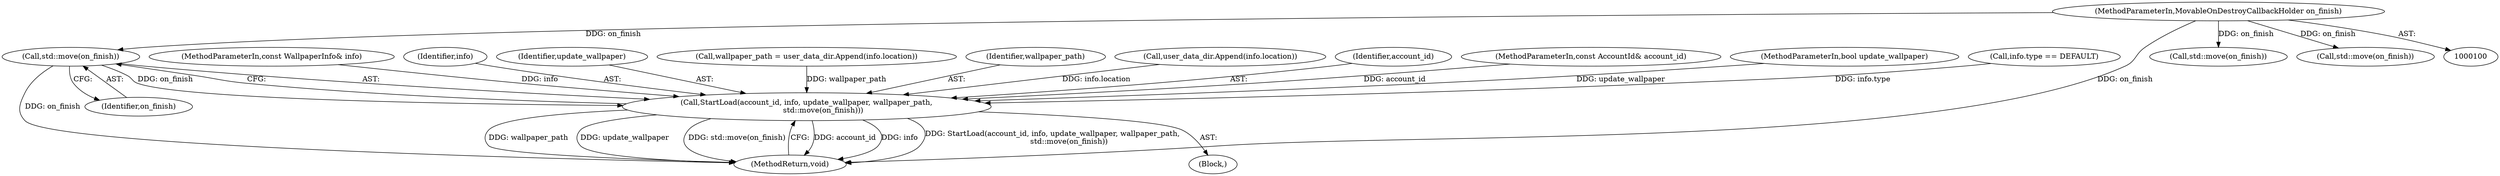digraph "0_Chrome_39595f8d4dffcb644d438106dcb64a30c139ff0e_6@API" {
"1000243" [label="(Call,std::move(on_finish))"];
"1000104" [label="(MethodParameterIn,MovableOnDestroyCallbackHolder on_finish)"];
"1000238" [label="(Call,StartLoad(account_id, info, update_wallpaper, wallpaper_path,\n              std::move(on_finish)))"];
"1000104" [label="(MethodParameterIn,MovableOnDestroyCallbackHolder on_finish)"];
"1000102" [label="(MethodParameterIn,const WallpaperInfo& info)"];
"1000240" [label="(Identifier,info)"];
"1000241" [label="(Identifier,update_wallpaper)"];
"1000244" [label="(Identifier,on_finish)"];
"1000212" [label="(Call,std::move(on_finish))"];
"1000238" [label="(Call,StartLoad(account_id, info, update_wallpaper, wallpaper_path,\n              std::move(on_finish)))"];
"1000232" [label="(Call,wallpaper_path = user_data_dir.Append(info.location))"];
"1000242" [label="(Identifier,wallpaper_path)"];
"1000234" [label="(Call,user_data_dir.Append(info.location))"];
"1000239" [label="(Identifier,account_id)"];
"1000254" [label="(Call,std::move(on_finish))"];
"1000243" [label="(Call,std::move(on_finish))"];
"1000101" [label="(MethodParameterIn,const AccountId& account_id)"];
"1000103" [label="(MethodParameterIn,bool update_wallpaper)"];
"1000221" [label="(Block,)"];
"1000256" [label="(MethodReturn,void)"];
"1000216" [label="(Call,info.type == DEFAULT)"];
"1000243" -> "1000238"  [label="AST: "];
"1000243" -> "1000244"  [label="CFG: "];
"1000244" -> "1000243"  [label="AST: "];
"1000238" -> "1000243"  [label="CFG: "];
"1000243" -> "1000256"  [label="DDG: on_finish"];
"1000243" -> "1000238"  [label="DDG: on_finish"];
"1000104" -> "1000243"  [label="DDG: on_finish"];
"1000104" -> "1000100"  [label="AST: "];
"1000104" -> "1000256"  [label="DDG: on_finish"];
"1000104" -> "1000212"  [label="DDG: on_finish"];
"1000104" -> "1000254"  [label="DDG: on_finish"];
"1000238" -> "1000221"  [label="AST: "];
"1000239" -> "1000238"  [label="AST: "];
"1000240" -> "1000238"  [label="AST: "];
"1000241" -> "1000238"  [label="AST: "];
"1000242" -> "1000238"  [label="AST: "];
"1000256" -> "1000238"  [label="CFG: "];
"1000238" -> "1000256"  [label="DDG: account_id"];
"1000238" -> "1000256"  [label="DDG: info"];
"1000238" -> "1000256"  [label="DDG: StartLoad(account_id, info, update_wallpaper, wallpaper_path,\n              std::move(on_finish))"];
"1000238" -> "1000256"  [label="DDG: wallpaper_path"];
"1000238" -> "1000256"  [label="DDG: update_wallpaper"];
"1000238" -> "1000256"  [label="DDG: std::move(on_finish)"];
"1000101" -> "1000238"  [label="DDG: account_id"];
"1000234" -> "1000238"  [label="DDG: info.location"];
"1000216" -> "1000238"  [label="DDG: info.type"];
"1000102" -> "1000238"  [label="DDG: info"];
"1000103" -> "1000238"  [label="DDG: update_wallpaper"];
"1000232" -> "1000238"  [label="DDG: wallpaper_path"];
}
